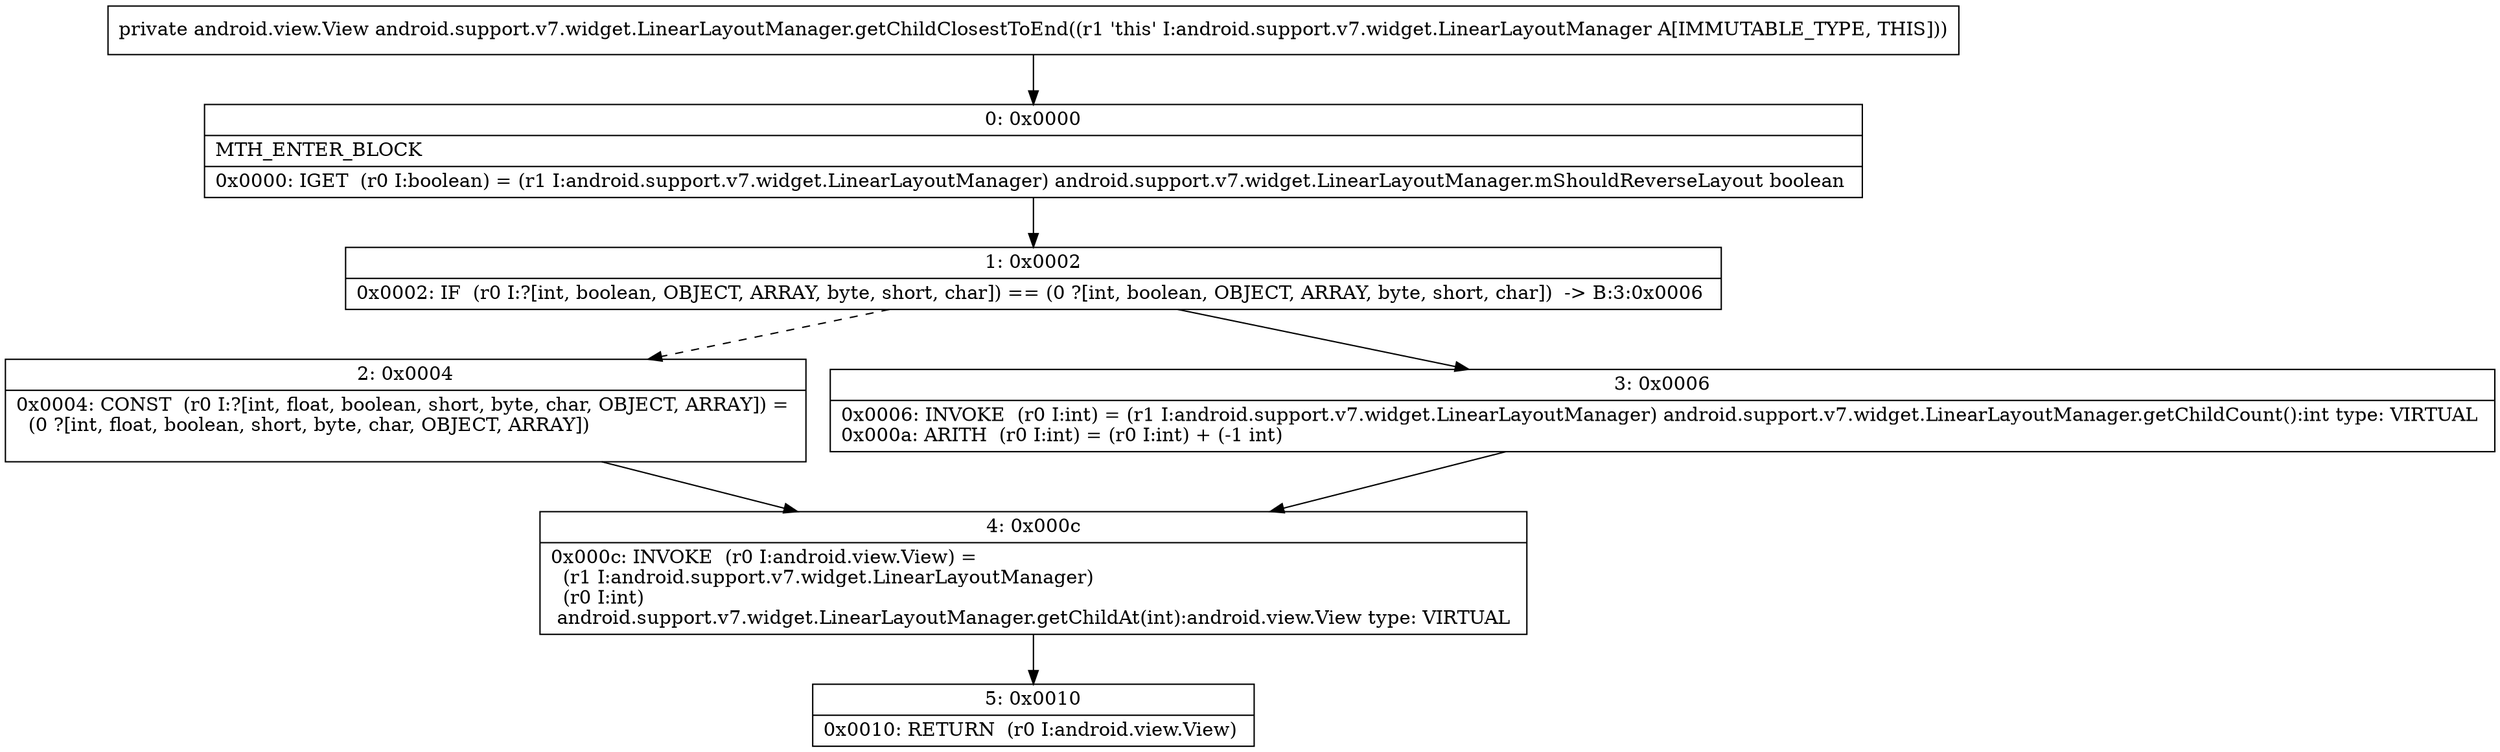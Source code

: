 digraph "CFG forandroid.support.v7.widget.LinearLayoutManager.getChildClosestToEnd()Landroid\/view\/View;" {
Node_0 [shape=record,label="{0\:\ 0x0000|MTH_ENTER_BLOCK\l|0x0000: IGET  (r0 I:boolean) = (r1 I:android.support.v7.widget.LinearLayoutManager) android.support.v7.widget.LinearLayoutManager.mShouldReverseLayout boolean \l}"];
Node_1 [shape=record,label="{1\:\ 0x0002|0x0002: IF  (r0 I:?[int, boolean, OBJECT, ARRAY, byte, short, char]) == (0 ?[int, boolean, OBJECT, ARRAY, byte, short, char])  \-\> B:3:0x0006 \l}"];
Node_2 [shape=record,label="{2\:\ 0x0004|0x0004: CONST  (r0 I:?[int, float, boolean, short, byte, char, OBJECT, ARRAY]) = \l  (0 ?[int, float, boolean, short, byte, char, OBJECT, ARRAY])\l \l}"];
Node_3 [shape=record,label="{3\:\ 0x0006|0x0006: INVOKE  (r0 I:int) = (r1 I:android.support.v7.widget.LinearLayoutManager) android.support.v7.widget.LinearLayoutManager.getChildCount():int type: VIRTUAL \l0x000a: ARITH  (r0 I:int) = (r0 I:int) + (\-1 int) \l}"];
Node_4 [shape=record,label="{4\:\ 0x000c|0x000c: INVOKE  (r0 I:android.view.View) = \l  (r1 I:android.support.v7.widget.LinearLayoutManager)\l  (r0 I:int)\l android.support.v7.widget.LinearLayoutManager.getChildAt(int):android.view.View type: VIRTUAL \l}"];
Node_5 [shape=record,label="{5\:\ 0x0010|0x0010: RETURN  (r0 I:android.view.View) \l}"];
MethodNode[shape=record,label="{private android.view.View android.support.v7.widget.LinearLayoutManager.getChildClosestToEnd((r1 'this' I:android.support.v7.widget.LinearLayoutManager A[IMMUTABLE_TYPE, THIS])) }"];
MethodNode -> Node_0;
Node_0 -> Node_1;
Node_1 -> Node_2[style=dashed];
Node_1 -> Node_3;
Node_2 -> Node_4;
Node_3 -> Node_4;
Node_4 -> Node_5;
}

